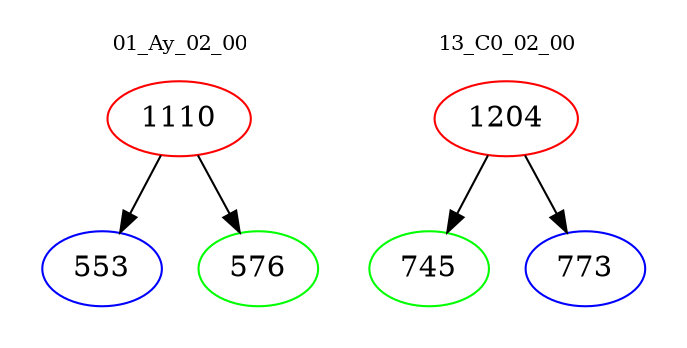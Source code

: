 digraph{
subgraph cluster_0 {
color = white
label = "01_Ay_02_00";
fontsize=10;
T0_1110 [label="1110", color="red"]
T0_1110 -> T0_553 [color="black"]
T0_553 [label="553", color="blue"]
T0_1110 -> T0_576 [color="black"]
T0_576 [label="576", color="green"]
}
subgraph cluster_1 {
color = white
label = "13_C0_02_00";
fontsize=10;
T1_1204 [label="1204", color="red"]
T1_1204 -> T1_745 [color="black"]
T1_745 [label="745", color="green"]
T1_1204 -> T1_773 [color="black"]
T1_773 [label="773", color="blue"]
}
}
